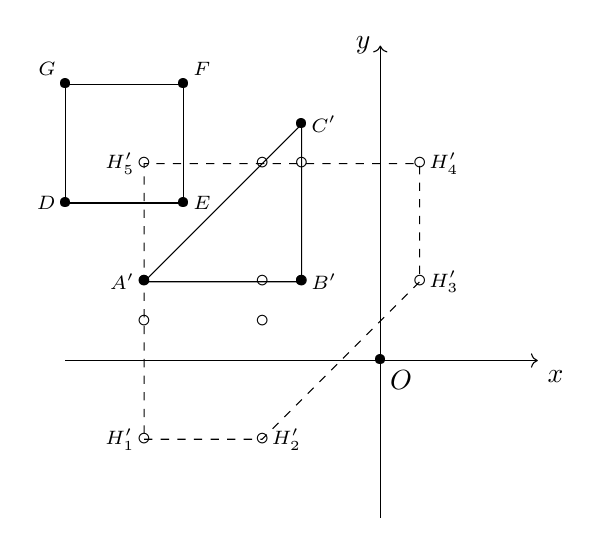 \begin{tikzpicture}
       \draw[->] (-4,0) -- (2.0,0)
      node[below right] {$x$};
      \draw[->] (0,-2) -- (0,4.0)
      node[left] {$y$};

      \coordinate [label = {below right:$O$}](O) at (0, 0);

      \coordinate [label = {left: \scriptsize{$A'$}}](A) at (-3, 1);
      \coordinate [label = {right: \scriptsize{$B'$}}](B) at (-1, 1);
      \coordinate [label = {right: \scriptsize{$C'$}}](C) at (-1, 3);
      \draw (A) -- (B) -- (C) --cycle ;

      \coordinate [label = {left: \scriptsize{$D$}}](D) at (-4, 2);
      \coordinate [label = {right: \scriptsize{$E$}}](E) at (-2.5, 2);
      \coordinate [label = {above right: \scriptsize{$F$}}](F) at (-2.5, 3.5);
      \coordinate [label = {above left: \scriptsize{$G$}}](G) at (-4, 3.5);
      \draw (D) -- (E) -- (F) -- (G) --cycle ;

      %origin points
      \foreach \Point in {(-4, 2), (-2.5, 2), (-2.5, 3.5), (-4, 3.5), (-3, 1), (-1,3), (-1, 1)}
      {
          \node at \Point {\textbullet};
      }
      %Minkowski difference
      \foreach \Point in {(0.5, 1), (-1.5, 1), (-1, 1), (0.5, 2.5), (-1, 2.5), (-3, -1), (-1.5, 2.5), (-3, 1), (-1.5, 0.5), (-3, 0.5), (-3, 2.5), (-1.5, -1)}
      {
          \node at \Point {$\circ$};
      }
      \coordinate [label = {left: \scriptsize{$H_1'$}}](H1) at (-3, -1);
      \coordinate [label = {right: \scriptsize{$H_2'$}}](H2) at (-1.5, -1);
      \coordinate [label = {right: \scriptsize{$H_3'$}}](H3) at (.5, 1);
      \coordinate [label = {right: \scriptsize{$H_4'$}}](H4) at (.5, 2.5);
      \coordinate [label = {left: \scriptsize{$H_5'$}}](H5) at (-3, 2.5);
      \draw [dashed] (H1) -- (H2) -- (H3) -- (H4) -- (H5) -- cycle ;
      
      \node at (0, 0) {\textbullet};
\end{tikzpicture}
